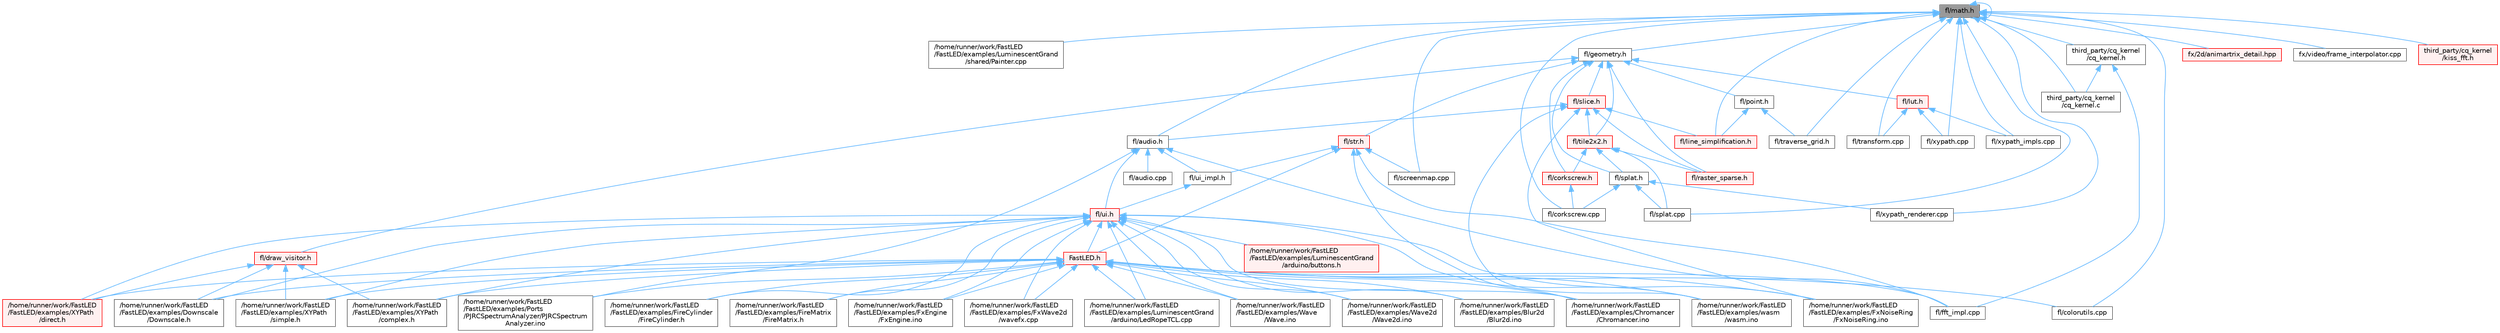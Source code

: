 digraph "fl/math.h"
{
 // INTERACTIVE_SVG=YES
 // LATEX_PDF_SIZE
  bgcolor="transparent";
  edge [fontname=Helvetica,fontsize=10,labelfontname=Helvetica,labelfontsize=10];
  node [fontname=Helvetica,fontsize=10,shape=box,height=0.2,width=0.4];
  Node1 [id="Node000001",label="fl/math.h",height=0.2,width=0.4,color="gray40", fillcolor="grey60", style="filled", fontcolor="black",tooltip=" "];
  Node1 -> Node2 [id="edge1_Node000001_Node000002",dir="back",color="steelblue1",style="solid",tooltip=" "];
  Node2 [id="Node000002",label="/home/runner/work/FastLED\l/FastLED/examples/LuminescentGrand\l/shared/Painter.cpp",height=0.2,width=0.4,color="grey40", fillcolor="white", style="filled",URL="$db/d33/_painter_8cpp.html",tooltip=" "];
  Node1 -> Node3 [id="edge2_Node000001_Node000003",dir="back",color="steelblue1",style="solid",tooltip=" "];
  Node3 [id="Node000003",label="fl/audio.h",height=0.2,width=0.4,color="grey40", fillcolor="white", style="filled",URL="$da/d09/audio_8h.html",tooltip=" "];
  Node3 -> Node4 [id="edge3_Node000003_Node000004",dir="back",color="steelblue1",style="solid",tooltip=" "];
  Node4 [id="Node000004",label="/home/runner/work/FastLED\l/FastLED/examples/Ports\l/PJRCSpectrumAnalyzer/PJRCSpectrum\lAnalyzer.ino",height=0.2,width=0.4,color="grey40", fillcolor="white", style="filled",URL="$d7/dfa/_p_j_r_c_spectrum_analyzer_8ino.html",tooltip="Creates an impressive LED light show to music input on the Teensy."];
  Node3 -> Node5 [id="edge4_Node000003_Node000005",dir="back",color="steelblue1",style="solid",tooltip=" "];
  Node5 [id="Node000005",label="fl/audio.cpp",height=0.2,width=0.4,color="grey40", fillcolor="white", style="filled",URL="$d1/ddc/audio_8cpp.html",tooltip=" "];
  Node3 -> Node6 [id="edge5_Node000003_Node000006",dir="back",color="steelblue1",style="solid",tooltip=" "];
  Node6 [id="Node000006",label="fl/fft_impl.cpp",height=0.2,width=0.4,color="grey40", fillcolor="white", style="filled",URL="$d1/dff/fft__impl_8cpp.html",tooltip=" "];
  Node3 -> Node7 [id="edge6_Node000003_Node000007",dir="back",color="steelblue1",style="solid",tooltip=" "];
  Node7 [id="Node000007",label="fl/ui.h",height=0.2,width=0.4,color="red", fillcolor="#FFF0F0", style="filled",URL="$d9/d3b/ui_8h.html",tooltip=" "];
  Node7 -> Node8 [id="edge7_Node000007_Node000008",dir="back",color="steelblue1",style="solid",tooltip=" "];
  Node8 [id="Node000008",label="/home/runner/work/FastLED\l/FastLED/examples/Blur2d\l/Blur2d.ino",height=0.2,width=0.4,color="grey40", fillcolor="white", style="filled",URL="$df/d42/_blur2d_8ino.html",tooltip=" "];
  Node7 -> Node9 [id="edge8_Node000007_Node000009",dir="back",color="steelblue1",style="solid",tooltip=" "];
  Node9 [id="Node000009",label="/home/runner/work/FastLED\l/FastLED/examples/Chromancer\l/Chromancer.ino",height=0.2,width=0.4,color="grey40", fillcolor="white", style="filled",URL="$d1/ddb/_chromancer_8ino.html",tooltip=" "];
  Node7 -> Node10 [id="edge9_Node000007_Node000010",dir="back",color="steelblue1",style="solid",tooltip=" "];
  Node10 [id="Node000010",label="/home/runner/work/FastLED\l/FastLED/examples/Downscale\l/Downscale.h",height=0.2,width=0.4,color="grey40", fillcolor="white", style="filled",URL="$d6/d1a/examples_2_downscale_2downscale_8h.html",tooltip=" "];
  Node7 -> Node11 [id="edge10_Node000007_Node000011",dir="back",color="steelblue1",style="solid",tooltip=" "];
  Node11 [id="Node000011",label="/home/runner/work/FastLED\l/FastLED/examples/FireCylinder\l/FireCylinder.h",height=0.2,width=0.4,color="grey40", fillcolor="white", style="filled",URL="$d8/dd0/_fire_cylinder_8h.html",tooltip=" "];
  Node7 -> Node12 [id="edge11_Node000007_Node000012",dir="back",color="steelblue1",style="solid",tooltip=" "];
  Node12 [id="Node000012",label="/home/runner/work/FastLED\l/FastLED/examples/FireMatrix\l/FireMatrix.h",height=0.2,width=0.4,color="grey40", fillcolor="white", style="filled",URL="$d5/d88/_fire_matrix_8h.html",tooltip=" "];
  Node7 -> Node13 [id="edge12_Node000007_Node000013",dir="back",color="steelblue1",style="solid",tooltip=" "];
  Node13 [id="Node000013",label="/home/runner/work/FastLED\l/FastLED/examples/FxEngine\l/FxEngine.ino",height=0.2,width=0.4,color="grey40", fillcolor="white", style="filled",URL="$d6/d35/_fx_engine_8ino.html",tooltip="Demonstrates how to use the FxEngine to switch between different effects on a 2D LED matrix."];
  Node7 -> Node14 [id="edge13_Node000007_Node000014",dir="back",color="steelblue1",style="solid",tooltip=" "];
  Node14 [id="Node000014",label="/home/runner/work/FastLED\l/FastLED/examples/FxNoiseRing\l/FxNoiseRing.ino",height=0.2,width=0.4,color="grey40", fillcolor="white", style="filled",URL="$d3/dac/_fx_noise_ring_8ino.html",tooltip=" "];
  Node7 -> Node15 [id="edge14_Node000007_Node000015",dir="back",color="steelblue1",style="solid",tooltip=" "];
  Node15 [id="Node000015",label="/home/runner/work/FastLED\l/FastLED/examples/FxWave2d\l/wavefx.cpp",height=0.2,width=0.4,color="grey40", fillcolor="white", style="filled",URL="$d9/d29/wavefx_8cpp.html",tooltip=" "];
  Node7 -> Node16 [id="edge15_Node000007_Node000016",dir="back",color="steelblue1",style="solid",tooltip=" "];
  Node16 [id="Node000016",label="/home/runner/work/FastLED\l/FastLED/examples/LuminescentGrand\l/arduino/LedRopeTCL.cpp",height=0.2,width=0.4,color="grey40", fillcolor="white", style="filled",URL="$d6/dc9/_led_rope_t_c_l_8cpp.html",tooltip=" "];
  Node7 -> Node17 [id="edge16_Node000007_Node000017",dir="back",color="steelblue1",style="solid",tooltip=" "];
  Node17 [id="Node000017",label="/home/runner/work/FastLED\l/FastLED/examples/LuminescentGrand\l/arduino/buttons.h",height=0.2,width=0.4,color="red", fillcolor="#FFF0F0", style="filled",URL="$de/d05/buttons_8h.html",tooltip=" "];
  Node7 -> Node19 [id="edge17_Node000007_Node000019",dir="back",color="steelblue1",style="solid",tooltip=" "];
  Node19 [id="Node000019",label="/home/runner/work/FastLED\l/FastLED/examples/Wave\l/Wave.ino",height=0.2,width=0.4,color="grey40", fillcolor="white", style="filled",URL="$d1/d16/_wave_8ino.html",tooltip=" "];
  Node7 -> Node20 [id="edge18_Node000007_Node000020",dir="back",color="steelblue1",style="solid",tooltip=" "];
  Node20 [id="Node000020",label="/home/runner/work/FastLED\l/FastLED/examples/Wave2d\l/Wave2d.ino",height=0.2,width=0.4,color="grey40", fillcolor="white", style="filled",URL="$dd/d44/_wave2d_8ino.html",tooltip=" "];
  Node7 -> Node21 [id="edge19_Node000007_Node000021",dir="back",color="steelblue1",style="solid",tooltip=" "];
  Node21 [id="Node000021",label="/home/runner/work/FastLED\l/FastLED/examples/XYPath\l/complex.h",height=0.2,width=0.4,color="grey40", fillcolor="white", style="filled",URL="$d7/d3b/complex_8h.html",tooltip=" "];
  Node7 -> Node22 [id="edge20_Node000007_Node000022",dir="back",color="steelblue1",style="solid",tooltip=" "];
  Node22 [id="Node000022",label="/home/runner/work/FastLED\l/FastLED/examples/XYPath\l/direct.h",height=0.2,width=0.4,color="red", fillcolor="#FFF0F0", style="filled",URL="$d6/daf/direct_8h.html",tooltip=" "];
  Node7 -> Node24 [id="edge21_Node000007_Node000024",dir="back",color="steelblue1",style="solid",tooltip=" "];
  Node24 [id="Node000024",label="/home/runner/work/FastLED\l/FastLED/examples/XYPath\l/simple.h",height=0.2,width=0.4,color="grey40", fillcolor="white", style="filled",URL="$d8/d14/simple_8h.html",tooltip=" "];
  Node7 -> Node25 [id="edge22_Node000007_Node000025",dir="back",color="steelblue1",style="solid",tooltip=" "];
  Node25 [id="Node000025",label="/home/runner/work/FastLED\l/FastLED/examples/wasm\l/wasm.ino",height=0.2,width=0.4,color="grey40", fillcolor="white", style="filled",URL="$d7/dd3/wasm_8ino.html",tooltip="Demonstrates an advanced ino file with multiple effects and UI elements."];
  Node7 -> Node26 [id="edge23_Node000007_Node000026",dir="back",color="steelblue1",style="solid",tooltip=" "];
  Node26 [id="Node000026",label="FastLED.h",height=0.2,width=0.4,color="red", fillcolor="#FFF0F0", style="filled",URL="$db/d97/_fast_l_e_d_8h.html",tooltip="central include file for FastLED, defines the CFastLED class/object"];
  Node26 -> Node8 [id="edge24_Node000026_Node000008",dir="back",color="steelblue1",style="solid",tooltip=" "];
  Node26 -> Node9 [id="edge25_Node000026_Node000009",dir="back",color="steelblue1",style="solid",tooltip=" "];
  Node26 -> Node10 [id="edge26_Node000026_Node000010",dir="back",color="steelblue1",style="solid",tooltip=" "];
  Node26 -> Node11 [id="edge27_Node000026_Node000011",dir="back",color="steelblue1",style="solid",tooltip=" "];
  Node26 -> Node12 [id="edge28_Node000026_Node000012",dir="back",color="steelblue1",style="solid",tooltip=" "];
  Node26 -> Node13 [id="edge29_Node000026_Node000013",dir="back",color="steelblue1",style="solid",tooltip=" "];
  Node26 -> Node14 [id="edge30_Node000026_Node000014",dir="back",color="steelblue1",style="solid",tooltip=" "];
  Node26 -> Node15 [id="edge31_Node000026_Node000015",dir="back",color="steelblue1",style="solid",tooltip=" "];
  Node26 -> Node16 [id="edge32_Node000026_Node000016",dir="back",color="steelblue1",style="solid",tooltip=" "];
  Node26 -> Node4 [id="edge33_Node000026_Node000004",dir="back",color="steelblue1",style="solid",tooltip=" "];
  Node26 -> Node19 [id="edge34_Node000026_Node000019",dir="back",color="steelblue1",style="solid",tooltip=" "];
  Node26 -> Node20 [id="edge35_Node000026_Node000020",dir="back",color="steelblue1",style="solid",tooltip=" "];
  Node26 -> Node21 [id="edge36_Node000026_Node000021",dir="back",color="steelblue1",style="solid",tooltip=" "];
  Node26 -> Node22 [id="edge37_Node000026_Node000022",dir="back",color="steelblue1",style="solid",tooltip=" "];
  Node26 -> Node24 [id="edge38_Node000026_Node000024",dir="back",color="steelblue1",style="solid",tooltip=" "];
  Node26 -> Node25 [id="edge39_Node000026_Node000025",dir="back",color="steelblue1",style="solid",tooltip=" "];
  Node26 -> Node111 [id="edge40_Node000026_Node000111",dir="back",color="steelblue1",style="solid",tooltip=" "];
  Node111 [id="Node000111",label="fl/colorutils.cpp",height=0.2,width=0.4,color="grey40", fillcolor="white", style="filled",URL="$da/d2d/colorutils_8cpp.html",tooltip="Misc utility functions for palettes, blending, and more."];
  Node26 -> Node6 [id="edge41_Node000026_Node000006",dir="back",color="steelblue1",style="solid",tooltip=" "];
  Node3 -> Node154 [id="edge42_Node000003_Node000154",dir="back",color="steelblue1",style="solid",tooltip=" "];
  Node154 [id="Node000154",label="fl/ui_impl.h",height=0.2,width=0.4,color="grey40", fillcolor="white", style="filled",URL="$d6/dc0/ui__impl_8h.html",tooltip=" "];
  Node154 -> Node7 [id="edge43_Node000154_Node000007",dir="back",color="steelblue1",style="solid",tooltip=" "];
  Node1 -> Node111 [id="edge44_Node000001_Node000111",dir="back",color="steelblue1",style="solid",tooltip=" "];
  Node1 -> Node155 [id="edge45_Node000001_Node000155",dir="back",color="steelblue1",style="solid",tooltip=" "];
  Node155 [id="Node000155",label="fl/corkscrew.cpp",height=0.2,width=0.4,color="grey40", fillcolor="white", style="filled",URL="$d3/d9b/corkscrew_8cpp.html",tooltip=" "];
  Node1 -> Node156 [id="edge46_Node000001_Node000156",dir="back",color="steelblue1",style="solid",tooltip=" "];
  Node156 [id="Node000156",label="fl/geometry.h",height=0.2,width=0.4,color="grey40", fillcolor="white", style="filled",URL="$d4/d67/geometry_8h.html",tooltip=" "];
  Node156 -> Node157 [id="edge47_Node000156_Node000157",dir="back",color="steelblue1",style="solid",tooltip=" "];
  Node157 [id="Node000157",label="fl/corkscrew.h",height=0.2,width=0.4,color="red", fillcolor="#FFF0F0", style="filled",URL="$d1/dd4/src_2fl_2corkscrew_8h.html",tooltip="Corkscrew projection utilities."];
  Node157 -> Node155 [id="edge48_Node000157_Node000155",dir="back",color="steelblue1",style="solid",tooltip=" "];
  Node156 -> Node158 [id="edge49_Node000156_Node000158",dir="back",color="steelblue1",style="solid",tooltip=" "];
  Node158 [id="Node000158",label="fl/draw_visitor.h",height=0.2,width=0.4,color="red", fillcolor="#FFF0F0", style="filled",URL="$d0/d4f/draw__visitor_8h.html",tooltip=" "];
  Node158 -> Node10 [id="edge50_Node000158_Node000010",dir="back",color="steelblue1",style="solid",tooltip=" "];
  Node158 -> Node21 [id="edge51_Node000158_Node000021",dir="back",color="steelblue1",style="solid",tooltip=" "];
  Node158 -> Node22 [id="edge52_Node000158_Node000022",dir="back",color="steelblue1",style="solid",tooltip=" "];
  Node158 -> Node24 [id="edge53_Node000158_Node000024",dir="back",color="steelblue1",style="solid",tooltip=" "];
  Node156 -> Node161 [id="edge54_Node000156_Node000161",dir="back",color="steelblue1",style="solid",tooltip=" "];
  Node161 [id="Node000161",label="fl/lut.h",height=0.2,width=0.4,color="red", fillcolor="#FFF0F0", style="filled",URL="$db/d54/lut_8h.html",tooltip=" "];
  Node161 -> Node169 [id="edge55_Node000161_Node000169",dir="back",color="steelblue1",style="solid",tooltip=" "];
  Node169 [id="Node000169",label="fl/transform.cpp",height=0.2,width=0.4,color="grey40", fillcolor="white", style="filled",URL="$d8/d8c/transform_8cpp.html",tooltip=" "];
  Node161 -> Node176 [id="edge56_Node000161_Node000176",dir="back",color="steelblue1",style="solid",tooltip=" "];
  Node176 [id="Node000176",label="fl/xypath.cpp",height=0.2,width=0.4,color="grey40", fillcolor="white", style="filled",URL="$d4/d78/xypath_8cpp.html",tooltip=" "];
  Node161 -> Node179 [id="edge57_Node000161_Node000179",dir="back",color="steelblue1",style="solid",tooltip=" "];
  Node179 [id="Node000179",label="fl/xypath_impls.cpp",height=0.2,width=0.4,color="grey40", fillcolor="white", style="filled",URL="$d4/db1/xypath__impls_8cpp.html",tooltip=" "];
  Node156 -> Node224 [id="edge58_Node000156_Node000224",dir="back",color="steelblue1",style="solid",tooltip=" "];
  Node224 [id="Node000224",label="fl/point.h",height=0.2,width=0.4,color="grey40", fillcolor="white", style="filled",URL="$d2/d91/point_8h.html",tooltip=" "];
  Node224 -> Node225 [id="edge59_Node000224_Node000225",dir="back",color="steelblue1",style="solid",tooltip=" "];
  Node225 [id="Node000225",label="fl/line_simplification.h",height=0.2,width=0.4,color="red", fillcolor="#FFF0F0", style="filled",URL="$d8/da7/line__simplification_8h.html",tooltip=" "];
  Node224 -> Node227 [id="edge60_Node000224_Node000227",dir="back",color="steelblue1",style="solid",tooltip=" "];
  Node227 [id="Node000227",label="fl/traverse_grid.h",height=0.2,width=0.4,color="grey40", fillcolor="white", style="filled",URL="$d9/d42/traverse__grid_8h.html",tooltip=" "];
  Node156 -> Node194 [id="edge61_Node000156_Node000194",dir="back",color="steelblue1",style="solid",tooltip=" "];
  Node194 [id="Node000194",label="fl/raster_sparse.h",height=0.2,width=0.4,color="red", fillcolor="#FFF0F0", style="filled",URL="$d4/df9/raster__sparse_8h.html",tooltip=" "];
  Node156 -> Node228 [id="edge62_Node000156_Node000228",dir="back",color="steelblue1",style="solid",tooltip=" "];
  Node228 [id="Node000228",label="fl/slice.h",height=0.2,width=0.4,color="red", fillcolor="#FFF0F0", style="filled",URL="$d0/d48/slice_8h.html",tooltip=" "];
  Node228 -> Node14 [id="edge63_Node000228_Node000014",dir="back",color="steelblue1",style="solid",tooltip=" "];
  Node228 -> Node25 [id="edge64_Node000228_Node000025",dir="back",color="steelblue1",style="solid",tooltip=" "];
  Node228 -> Node3 [id="edge65_Node000228_Node000003",dir="back",color="steelblue1",style="solid",tooltip=" "];
  Node228 -> Node225 [id="edge66_Node000228_Node000225",dir="back",color="steelblue1",style="solid",tooltip=" "];
  Node228 -> Node194 [id="edge67_Node000228_Node000194",dir="back",color="steelblue1",style="solid",tooltip=" "];
  Node228 -> Node197 [id="edge68_Node000228_Node000197",dir="back",color="steelblue1",style="solid",tooltip=" "];
  Node197 [id="Node000197",label="fl/tile2x2.h",height=0.2,width=0.4,color="red", fillcolor="#FFF0F0", style="filled",URL="$d2/db4/tile2x2_8h.html",tooltip=" "];
  Node197 -> Node157 [id="edge69_Node000197_Node000157",dir="back",color="steelblue1",style="solid",tooltip=" "];
  Node197 -> Node194 [id="edge70_Node000197_Node000194",dir="back",color="steelblue1",style="solid",tooltip=" "];
  Node197 -> Node198 [id="edge71_Node000197_Node000198",dir="back",color="steelblue1",style="solid",tooltip=" "];
  Node198 [id="Node000198",label="fl/splat.cpp",height=0.2,width=0.4,color="grey40", fillcolor="white", style="filled",URL="$da/dbe/splat_8cpp.html",tooltip=" "];
  Node197 -> Node199 [id="edge72_Node000197_Node000199",dir="back",color="steelblue1",style="solid",tooltip=" "];
  Node199 [id="Node000199",label="fl/splat.h",height=0.2,width=0.4,color="grey40", fillcolor="white", style="filled",URL="$d3/daf/splat_8h.html",tooltip=" "];
  Node199 -> Node155 [id="edge73_Node000199_Node000155",dir="back",color="steelblue1",style="solid",tooltip=" "];
  Node199 -> Node198 [id="edge74_Node000199_Node000198",dir="back",color="steelblue1",style="solid",tooltip=" "];
  Node199 -> Node177 [id="edge75_Node000199_Node000177",dir="back",color="steelblue1",style="solid",tooltip=" "];
  Node177 [id="Node000177",label="fl/xypath_renderer.cpp",height=0.2,width=0.4,color="grey40", fillcolor="white", style="filled",URL="$d2/d31/xypath__renderer_8cpp.html",tooltip=" "];
  Node156 -> Node199 [id="edge76_Node000156_Node000199",dir="back",color="steelblue1",style="solid",tooltip=" "];
  Node156 -> Node235 [id="edge77_Node000156_Node000235",dir="back",color="steelblue1",style="solid",tooltip=" "];
  Node235 [id="Node000235",label="fl/str.h",height=0.2,width=0.4,color="red", fillcolor="#FFF0F0", style="filled",URL="$d1/d93/str_8h.html",tooltip=" "];
  Node235 -> Node9 [id="edge78_Node000235_Node000009",dir="back",color="steelblue1",style="solid",tooltip=" "];
  Node235 -> Node26 [id="edge79_Node000235_Node000026",dir="back",color="steelblue1",style="solid",tooltip=" "];
  Node235 -> Node6 [id="edge80_Node000235_Node000006",dir="back",color="steelblue1",style="solid",tooltip=" "];
  Node235 -> Node167 [id="edge81_Node000235_Node000167",dir="back",color="steelblue1",style="solid",tooltip=" "];
  Node167 [id="Node000167",label="fl/screenmap.cpp",height=0.2,width=0.4,color="grey40", fillcolor="white", style="filled",URL="$d9/d6f/screenmap_8cpp.html",tooltip=" "];
  Node235 -> Node154 [id="edge82_Node000235_Node000154",dir="back",color="steelblue1",style="solid",tooltip=" "];
  Node156 -> Node197 [id="edge83_Node000156_Node000197",dir="back",color="steelblue1",style="solid",tooltip=" "];
  Node1 -> Node225 [id="edge84_Node000001_Node000225",dir="back",color="steelblue1",style="solid",tooltip=" "];
  Node1 -> Node1 [id="edge85_Node000001_Node000001",dir="back",color="steelblue1",style="solid",tooltip=" "];
  Node1 -> Node167 [id="edge86_Node000001_Node000167",dir="back",color="steelblue1",style="solid",tooltip=" "];
  Node1 -> Node198 [id="edge87_Node000001_Node000198",dir="back",color="steelblue1",style="solid",tooltip=" "];
  Node1 -> Node169 [id="edge88_Node000001_Node000169",dir="back",color="steelblue1",style="solid",tooltip=" "];
  Node1 -> Node227 [id="edge89_Node000001_Node000227",dir="back",color="steelblue1",style="solid",tooltip=" "];
  Node1 -> Node176 [id="edge90_Node000001_Node000176",dir="back",color="steelblue1",style="solid",tooltip=" "];
  Node1 -> Node179 [id="edge91_Node000001_Node000179",dir="back",color="steelblue1",style="solid",tooltip=" "];
  Node1 -> Node177 [id="edge92_Node000001_Node000177",dir="back",color="steelblue1",style="solid",tooltip=" "];
  Node1 -> Node260 [id="edge93_Node000001_Node000260",dir="back",color="steelblue1",style="solid",tooltip=" "];
  Node260 [id="Node000260",label="fx/2d/animartrix_detail.hpp",height=0.2,width=0.4,color="red", fillcolor="#FFF0F0", style="filled",URL="$d3/d3b/animartrix__detail_8hpp.html",tooltip=" "];
  Node1 -> Node215 [id="edge94_Node000001_Node000215",dir="back",color="steelblue1",style="solid",tooltip=" "];
  Node215 [id="Node000215",label="fx/video/frame_interpolator.cpp",height=0.2,width=0.4,color="grey40", fillcolor="white", style="filled",URL="$d5/da4/frame__interpolator_8cpp.html",tooltip=" "];
  Node1 -> Node273 [id="edge95_Node000001_Node000273",dir="back",color="steelblue1",style="solid",tooltip=" "];
  Node273 [id="Node000273",label="third_party/cq_kernel\l/cq_kernel.c",height=0.2,width=0.4,color="grey40", fillcolor="white", style="filled",URL="$d9/dc9/cq__kernel_8c.html",tooltip=" "];
  Node1 -> Node272 [id="edge96_Node000001_Node000272",dir="back",color="steelblue1",style="solid",tooltip=" "];
  Node272 [id="Node000272",label="third_party/cq_kernel\l/cq_kernel.h",height=0.2,width=0.4,color="grey40", fillcolor="white", style="filled",URL="$d1/dda/cq__kernel_8h.html",tooltip=" "];
  Node272 -> Node6 [id="edge97_Node000272_Node000006",dir="back",color="steelblue1",style="solid",tooltip=" "];
  Node272 -> Node273 [id="edge98_Node000272_Node000273",dir="back",color="steelblue1",style="solid",tooltip=" "];
  Node1 -> Node270 [id="edge99_Node000001_Node000270",dir="back",color="steelblue1",style="solid",tooltip=" "];
  Node270 [id="Node000270",label="third_party/cq_kernel\l/kiss_fft.h",height=0.2,width=0.4,color="red", fillcolor="#FFF0F0", style="filled",URL="$d0/dc9/kiss__fft_8h.html",tooltip=" "];
}
